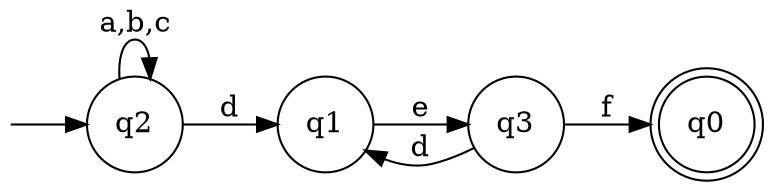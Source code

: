 strict digraph{
rankdir=LR;
node[shape=none,label="",width=0,height=0];qd;
node[label="\N",width=0.0,height=0.5];
node[shape=doublecircle];q0;
node[shape=circle];
qd->q2
q3->q0[label="f"]
q2->q2[label="a,b,c"]
q2->q1[label="d"]
q1->q3[label="e"]
q3->q1[label="d"]
}